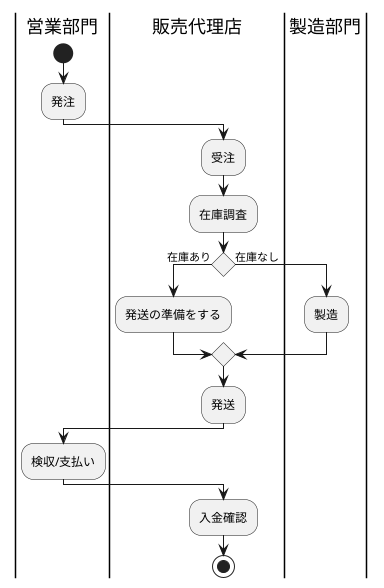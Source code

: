 @startuml 演習7-2

|営業部門|
|営業部門|
|販売代理店|
|販売代理店|
|製造部門|
|製造部門|

|営業部門|
start
:発注;
|営業部門|

|販売代理店|
:受注;
:在庫調査;
if () then (在庫あり)
:発送の準備をする;
|製造部門|
else (在庫なし)
:製造;
endif
|製造部門|
|販売代理店|

|販売代理店|
:発送;
|販売代理店|

|営業部門|
:検収/支払い;
|営業部門|

|販売代理店|
:入金確認;
stop
|販売代理店|

@enduml